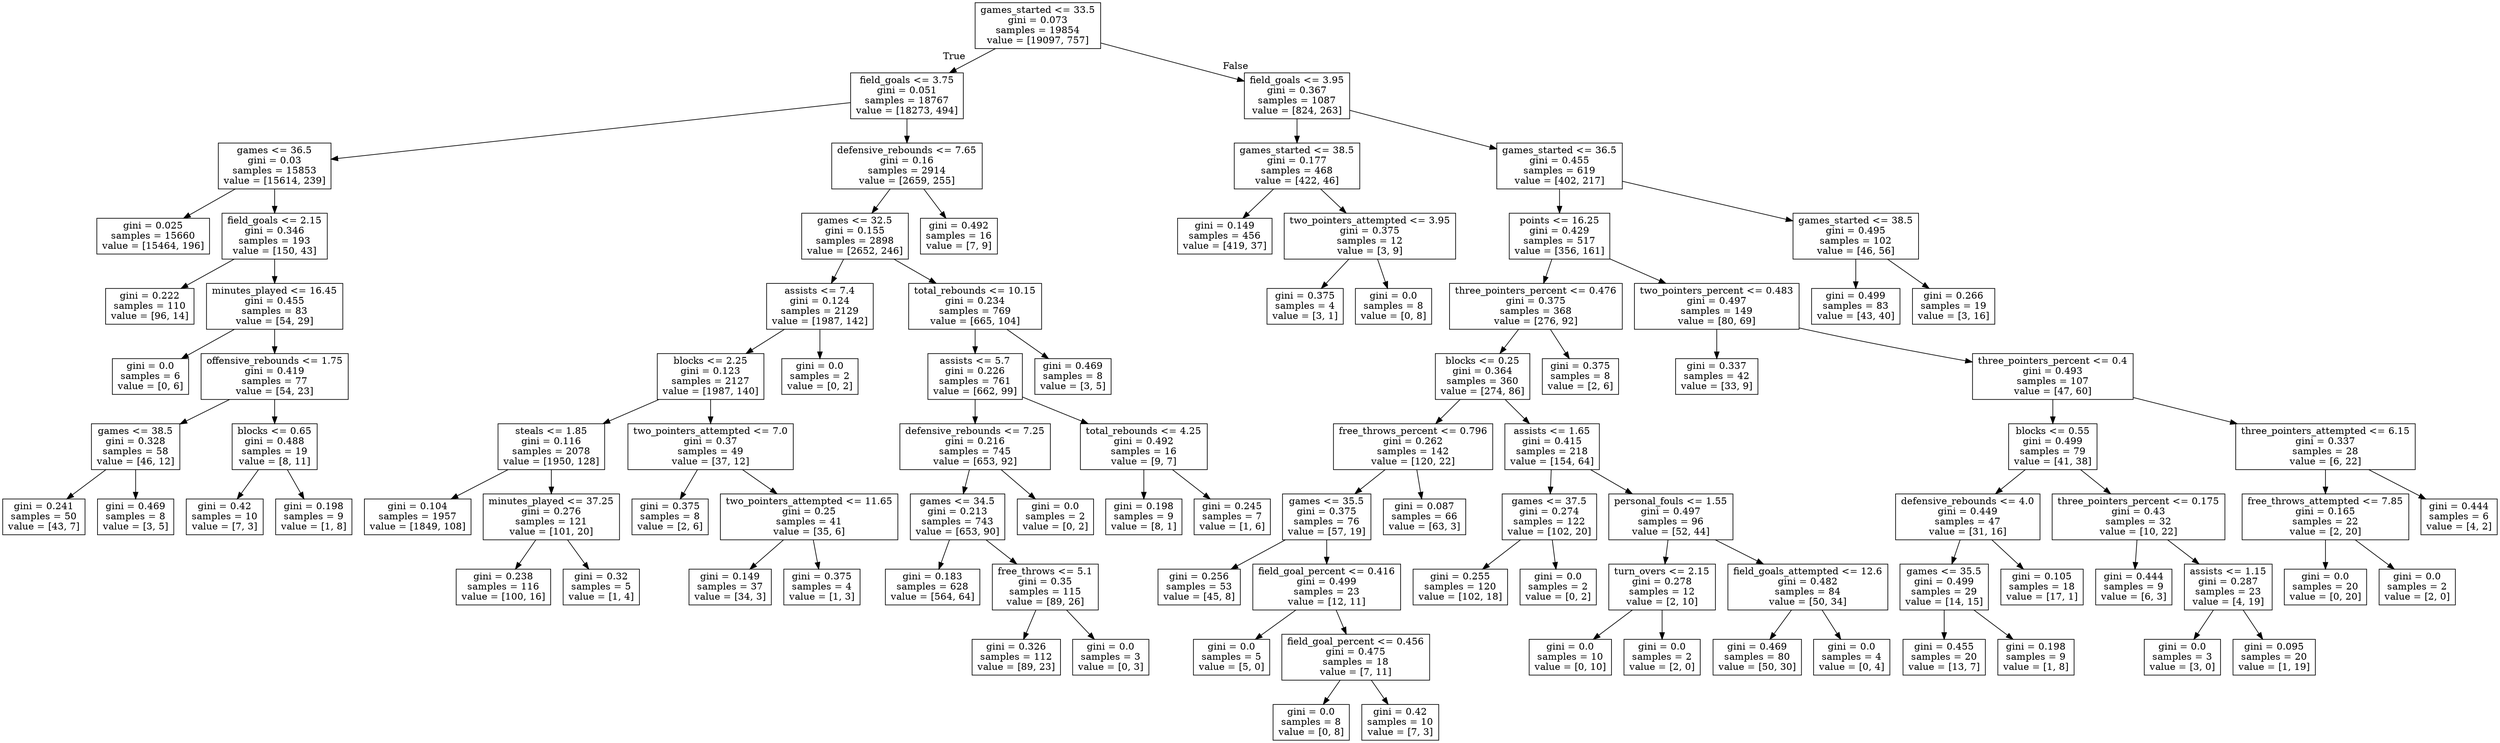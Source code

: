 digraph Tree {
node [shape=box] ;
0 [label="games_started <= 33.5\ngini = 0.073\nsamples = 19854\nvalue = [19097, 757]"] ;
1 [label="field_goals <= 3.75\ngini = 0.051\nsamples = 18767\nvalue = [18273, 494]"] ;
0 -> 1 [labeldistance=2.5, labelangle=45, headlabel="True"] ;
5 [label="games <= 36.5\ngini = 0.03\nsamples = 15853\nvalue = [15614, 239]"] ;
1 -> 5 ;
7 [label="gini = 0.025\nsamples = 15660\nvalue = [15464, 196]"] ;
5 -> 7 ;
8 [label="field_goals <= 2.15\ngini = 0.346\nsamples = 193\nvalue = [150, 43]"] ;
5 -> 8 ;
21 [label="gini = 0.222\nsamples = 110\nvalue = [96, 14]"] ;
8 -> 21 ;
22 [label="minutes_played <= 16.45\ngini = 0.455\nsamples = 83\nvalue = [54, 29]"] ;
8 -> 22 ;
23 [label="gini = 0.0\nsamples = 6\nvalue = [0, 6]"] ;
22 -> 23 ;
24 [label="offensive_rebounds <= 1.75\ngini = 0.419\nsamples = 77\nvalue = [54, 23]"] ;
22 -> 24 ;
29 [label="games <= 38.5\ngini = 0.328\nsamples = 58\nvalue = [46, 12]"] ;
24 -> 29 ;
55 [label="gini = 0.241\nsamples = 50\nvalue = [43, 7]"] ;
29 -> 55 ;
56 [label="gini = 0.469\nsamples = 8\nvalue = [3, 5]"] ;
29 -> 56 ;
30 [label="blocks <= 0.65\ngini = 0.488\nsamples = 19\nvalue = [8, 11]"] ;
24 -> 30 ;
53 [label="gini = 0.42\nsamples = 10\nvalue = [7, 3]"] ;
30 -> 53 ;
54 [label="gini = 0.198\nsamples = 9\nvalue = [1, 8]"] ;
30 -> 54 ;
6 [label="defensive_rebounds <= 7.65\ngini = 0.16\nsamples = 2914\nvalue = [2659, 255]"] ;
1 -> 6 ;
15 [label="games <= 32.5\ngini = 0.155\nsamples = 2898\nvalue = [2652, 246]"] ;
6 -> 15 ;
19 [label="assists <= 7.4\ngini = 0.124\nsamples = 2129\nvalue = [1987, 142]"] ;
15 -> 19 ;
43 [label="blocks <= 2.25\ngini = 0.123\nsamples = 2127\nvalue = [1987, 140]"] ;
19 -> 43 ;
57 [label="steals <= 1.85\ngini = 0.116\nsamples = 2078\nvalue = [1950, 128]"] ;
43 -> 57 ;
95 [label="gini = 0.104\nsamples = 1957\nvalue = [1849, 108]"] ;
57 -> 95 ;
96 [label="minutes_played <= 37.25\ngini = 0.276\nsamples = 121\nvalue = [101, 20]"] ;
57 -> 96 ;
97 [label="gini = 0.238\nsamples = 116\nvalue = [100, 16]"] ;
96 -> 97 ;
98 [label="gini = 0.32\nsamples = 5\nvalue = [1, 4]"] ;
96 -> 98 ;
58 [label="two_pointers_attempted <= 7.0\ngini = 0.37\nsamples = 49\nvalue = [37, 12]"] ;
43 -> 58 ;
59 [label="gini = 0.375\nsamples = 8\nvalue = [2, 6]"] ;
58 -> 59 ;
60 [label="two_pointers_attempted <= 11.65\ngini = 0.25\nsamples = 41\nvalue = [35, 6]"] ;
58 -> 60 ;
61 [label="gini = 0.149\nsamples = 37\nvalue = [34, 3]"] ;
60 -> 61 ;
62 [label="gini = 0.375\nsamples = 4\nvalue = [1, 3]"] ;
60 -> 62 ;
44 [label="gini = 0.0\nsamples = 2\nvalue = [0, 2]"] ;
19 -> 44 ;
20 [label="total_rebounds <= 10.15\ngini = 0.234\nsamples = 769\nvalue = [665, 104]"] ;
15 -> 20 ;
31 [label="assists <= 5.7\ngini = 0.226\nsamples = 761\nvalue = [662, 99]"] ;
20 -> 31 ;
71 [label="defensive_rebounds <= 7.25\ngini = 0.216\nsamples = 745\nvalue = [653, 92]"] ;
31 -> 71 ;
75 [label="games <= 34.5\ngini = 0.213\nsamples = 743\nvalue = [653, 90]"] ;
71 -> 75 ;
79 [label="gini = 0.183\nsamples = 628\nvalue = [564, 64]"] ;
75 -> 79 ;
80 [label="free_throws <= 5.1\ngini = 0.35\nsamples = 115\nvalue = [89, 26]"] ;
75 -> 80 ;
81 [label="gini = 0.326\nsamples = 112\nvalue = [89, 23]"] ;
80 -> 81 ;
82 [label="gini = 0.0\nsamples = 3\nvalue = [0, 3]"] ;
80 -> 82 ;
76 [label="gini = 0.0\nsamples = 2\nvalue = [0, 2]"] ;
71 -> 76 ;
72 [label="total_rebounds <= 4.25\ngini = 0.492\nsamples = 16\nvalue = [9, 7]"] ;
31 -> 72 ;
73 [label="gini = 0.198\nsamples = 9\nvalue = [8, 1]"] ;
72 -> 73 ;
74 [label="gini = 0.245\nsamples = 7\nvalue = [1, 6]"] ;
72 -> 74 ;
32 [label="gini = 0.469\nsamples = 8\nvalue = [3, 5]"] ;
20 -> 32 ;
16 [label="gini = 0.492\nsamples = 16\nvalue = [7, 9]"] ;
6 -> 16 ;
2 [label="field_goals <= 3.95\ngini = 0.367\nsamples = 1087\nvalue = [824, 263]"] ;
0 -> 2 [labeldistance=2.5, labelangle=-45, headlabel="False"] ;
3 [label="games_started <= 38.5\ngini = 0.177\nsamples = 468\nvalue = [422, 46]"] ;
2 -> 3 ;
9 [label="gini = 0.149\nsamples = 456\nvalue = [419, 37]"] ;
3 -> 9 ;
10 [label="two_pointers_attempted <= 3.95\ngini = 0.375\nsamples = 12\nvalue = [3, 9]"] ;
3 -> 10 ;
77 [label="gini = 0.375\nsamples = 4\nvalue = [3, 1]"] ;
10 -> 77 ;
78 [label="gini = 0.0\nsamples = 8\nvalue = [0, 8]"] ;
10 -> 78 ;
4 [label="games_started <= 36.5\ngini = 0.455\nsamples = 619\nvalue = [402, 217]"] ;
2 -> 4 ;
11 [label="points <= 16.25\ngini = 0.429\nsamples = 517\nvalue = [356, 161]"] ;
4 -> 11 ;
13 [label="three_pointers_percent <= 0.476\ngini = 0.375\nsamples = 368\nvalue = [276, 92]"] ;
11 -> 13 ;
25 [label="blocks <= 0.25\ngini = 0.364\nsamples = 360\nvalue = [274, 86]"] ;
13 -> 25 ;
45 [label="free_throws_percent <= 0.796\ngini = 0.262\nsamples = 142\nvalue = [120, 22]"] ;
25 -> 45 ;
85 [label="games <= 35.5\ngini = 0.375\nsamples = 76\nvalue = [57, 19]"] ;
45 -> 85 ;
87 [label="gini = 0.256\nsamples = 53\nvalue = [45, 8]"] ;
85 -> 87 ;
88 [label="field_goal_percent <= 0.416\ngini = 0.499\nsamples = 23\nvalue = [12, 11]"] ;
85 -> 88 ;
89 [label="gini = 0.0\nsamples = 5\nvalue = [5, 0]"] ;
88 -> 89 ;
90 [label="field_goal_percent <= 0.456\ngini = 0.475\nsamples = 18\nvalue = [7, 11]"] ;
88 -> 90 ;
91 [label="gini = 0.0\nsamples = 8\nvalue = [0, 8]"] ;
90 -> 91 ;
92 [label="gini = 0.42\nsamples = 10\nvalue = [7, 3]"] ;
90 -> 92 ;
86 [label="gini = 0.087\nsamples = 66\nvalue = [63, 3]"] ;
45 -> 86 ;
46 [label="assists <= 1.65\ngini = 0.415\nsamples = 218\nvalue = [154, 64]"] ;
25 -> 46 ;
47 [label="games <= 37.5\ngini = 0.274\nsamples = 122\nvalue = [102, 20]"] ;
46 -> 47 ;
93 [label="gini = 0.255\nsamples = 120\nvalue = [102, 18]"] ;
47 -> 93 ;
94 [label="gini = 0.0\nsamples = 2\nvalue = [0, 2]"] ;
47 -> 94 ;
48 [label="personal_fouls <= 1.55\ngini = 0.497\nsamples = 96\nvalue = [52, 44]"] ;
46 -> 48 ;
49 [label="turn_overs <= 2.15\ngini = 0.278\nsamples = 12\nvalue = [2, 10]"] ;
48 -> 49 ;
51 [label="gini = 0.0\nsamples = 10\nvalue = [0, 10]"] ;
49 -> 51 ;
52 [label="gini = 0.0\nsamples = 2\nvalue = [2, 0]"] ;
49 -> 52 ;
50 [label="field_goals_attempted <= 12.6\ngini = 0.482\nsamples = 84\nvalue = [50, 34]"] ;
48 -> 50 ;
83 [label="gini = 0.469\nsamples = 80\nvalue = [50, 30]"] ;
50 -> 83 ;
84 [label="gini = 0.0\nsamples = 4\nvalue = [0, 4]"] ;
50 -> 84 ;
26 [label="gini = 0.375\nsamples = 8\nvalue = [2, 6]"] ;
13 -> 26 ;
14 [label="two_pointers_percent <= 0.483\ngini = 0.497\nsamples = 149\nvalue = [80, 69]"] ;
11 -> 14 ;
17 [label="gini = 0.337\nsamples = 42\nvalue = [33, 9]"] ;
14 -> 17 ;
18 [label="three_pointers_percent <= 0.4\ngini = 0.493\nsamples = 107\nvalue = [47, 60]"] ;
14 -> 18 ;
35 [label="blocks <= 0.55\ngini = 0.499\nsamples = 79\nvalue = [41, 38]"] ;
18 -> 35 ;
37 [label="defensive_rebounds <= 4.0\ngini = 0.449\nsamples = 47\nvalue = [31, 16]"] ;
35 -> 37 ;
39 [label="games <= 35.5\ngini = 0.499\nsamples = 29\nvalue = [14, 15]"] ;
37 -> 39 ;
41 [label="gini = 0.455\nsamples = 20\nvalue = [13, 7]"] ;
39 -> 41 ;
42 [label="gini = 0.198\nsamples = 9\nvalue = [1, 8]"] ;
39 -> 42 ;
40 [label="gini = 0.105\nsamples = 18\nvalue = [17, 1]"] ;
37 -> 40 ;
38 [label="three_pointers_percent <= 0.175\ngini = 0.43\nsamples = 32\nvalue = [10, 22]"] ;
35 -> 38 ;
63 [label="gini = 0.444\nsamples = 9\nvalue = [6, 3]"] ;
38 -> 63 ;
64 [label="assists <= 1.15\ngini = 0.287\nsamples = 23\nvalue = [4, 19]"] ;
38 -> 64 ;
65 [label="gini = 0.0\nsamples = 3\nvalue = [3, 0]"] ;
64 -> 65 ;
66 [label="gini = 0.095\nsamples = 20\nvalue = [1, 19]"] ;
64 -> 66 ;
36 [label="three_pointers_attempted <= 6.15\ngini = 0.337\nsamples = 28\nvalue = [6, 22]"] ;
18 -> 36 ;
67 [label="free_throws_attempted <= 7.85\ngini = 0.165\nsamples = 22\nvalue = [2, 20]"] ;
36 -> 67 ;
69 [label="gini = 0.0\nsamples = 20\nvalue = [0, 20]"] ;
67 -> 69 ;
70 [label="gini = 0.0\nsamples = 2\nvalue = [2, 0]"] ;
67 -> 70 ;
68 [label="gini = 0.444\nsamples = 6\nvalue = [4, 2]"] ;
36 -> 68 ;
12 [label="games_started <= 38.5\ngini = 0.495\nsamples = 102\nvalue = [46, 56]"] ;
4 -> 12 ;
27 [label="gini = 0.499\nsamples = 83\nvalue = [43, 40]"] ;
12 -> 27 ;
28 [label="gini = 0.266\nsamples = 19\nvalue = [3, 16]"] ;
12 -> 28 ;
}
